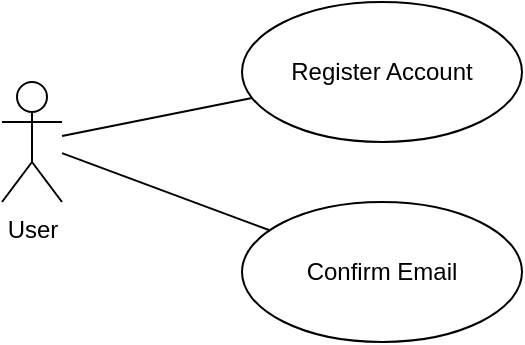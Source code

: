 <mxfile version="22.1.21">
  <diagram id="use-case-diagram" name="Use Case Diagram">
    <mxGraphModel dx="0" dy="0" grid="1" gridSize="10" guides="1" tooltips="1" connect="1" arrows="1" fold="1" page="1" pageScale="1" pageWidth="850" pageHeight="1100" math="0" shadow="0">
      <root>
        <mxCell id="0"/>
        <mxCell id="1" parent="0"/>
        
        <!-- Actor -->
        <mxCell id="2" value="User" style="shape=umlActor;verticalLabelPosition=bottom;verticalAlign=top;html=1;" vertex="1" parent="1">
          <mxGeometry x="120" y="200" width="30" height="60" as="geometry"/>
        </mxCell>

        <!-- Use Cases -->
        <mxCell id="3" value="Register Account" style="ellipse;whiteSpace=wrap;html=1;" vertex="1" parent="1">
          <mxGeometry x="240" y="160" width="140" height="70" as="geometry"/>
        </mxCell>
        
        <mxCell id="4" value="Confirm Email" style="ellipse;whiteSpace=wrap;html=1;" vertex="1" parent="1">
          <mxGeometry x="240" y="260" width="140" height="70" as="geometry"/>
        </mxCell>

        <!-- Connections -->
        <mxCell id="5" value="" style="endArrow=none;html=1;rounded=0;" edge="1" parent="1" source="2" target="3">
          <mxGeometry width="50" height="50" relative="1" as="geometry">
            <mxPoint x="150" y="220" as="sourcePoint"/>
            <mxPoint x="240" y="195" as="targetPoint"/>
          </mxGeometry>
        </mxCell>
        
        <mxCell id="6" value="" style="endArrow=none;html=1;rounded=0;" edge="1" parent="1" source="2" target="4">
          <mxGeometry width="50" height="50" relative="1" as="geometry">
            <mxPoint x="150" y="220" as="sourcePoint"/>
            <mxPoint x="240" y="295" as="targetPoint"/>
          </mxGeometry>
        </mxCell>
      </root>
    </mxGraphModel>
  </diagram>
</mxfile>
